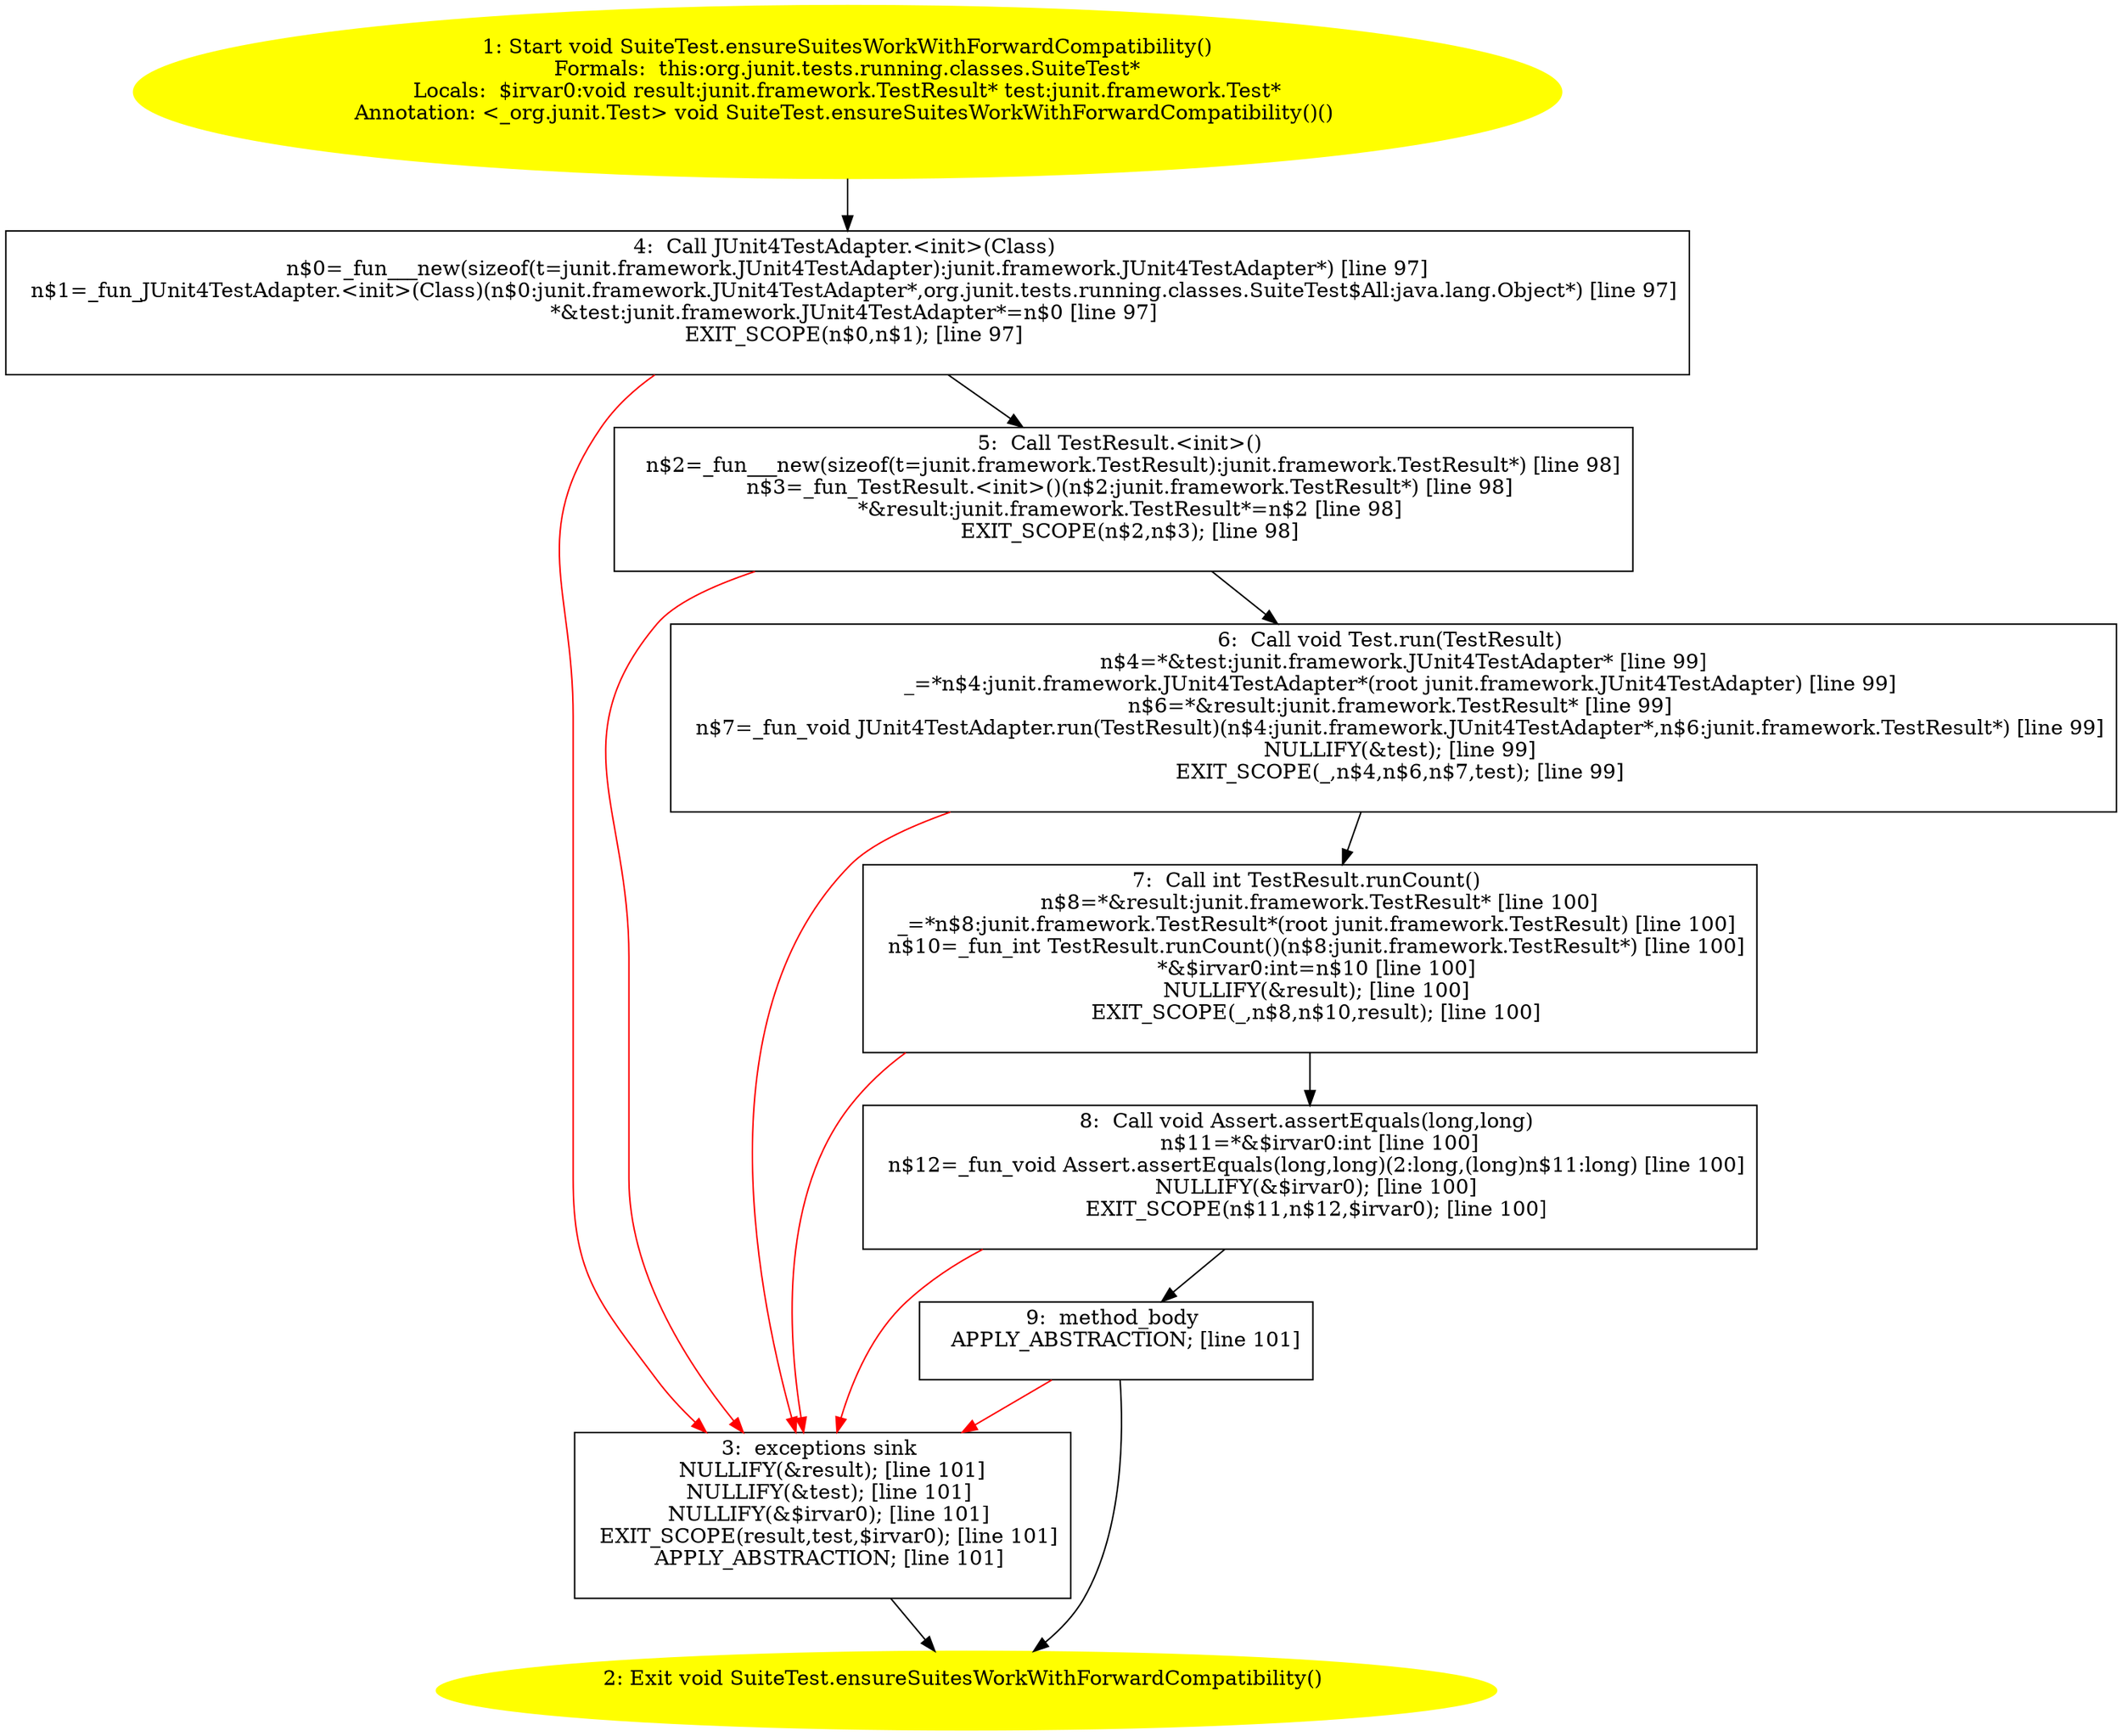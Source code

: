 /* @generated */
digraph cfg {
"org.junit.tests.running.classes.SuiteTest.ensureSuitesWorkWithForwardCompatibility():void.7a22ecfc7ab0078b1a0ef9c416094ecf_1" [label="1: Start void SuiteTest.ensureSuitesWorkWithForwardCompatibility()\nFormals:  this:org.junit.tests.running.classes.SuiteTest*\nLocals:  $irvar0:void result:junit.framework.TestResult* test:junit.framework.Test*\nAnnotation: <_org.junit.Test> void SuiteTest.ensureSuitesWorkWithForwardCompatibility()() \n  " color=yellow style=filled]
	

	 "org.junit.tests.running.classes.SuiteTest.ensureSuitesWorkWithForwardCompatibility():void.7a22ecfc7ab0078b1a0ef9c416094ecf_1" -> "org.junit.tests.running.classes.SuiteTest.ensureSuitesWorkWithForwardCompatibility():void.7a22ecfc7ab0078b1a0ef9c416094ecf_4" ;
"org.junit.tests.running.classes.SuiteTest.ensureSuitesWorkWithForwardCompatibility():void.7a22ecfc7ab0078b1a0ef9c416094ecf_2" [label="2: Exit void SuiteTest.ensureSuitesWorkWithForwardCompatibility() \n  " color=yellow style=filled]
	

"org.junit.tests.running.classes.SuiteTest.ensureSuitesWorkWithForwardCompatibility():void.7a22ecfc7ab0078b1a0ef9c416094ecf_3" [label="3:  exceptions sink \n   NULLIFY(&result); [line 101]\n  NULLIFY(&test); [line 101]\n  NULLIFY(&$irvar0); [line 101]\n  EXIT_SCOPE(result,test,$irvar0); [line 101]\n  APPLY_ABSTRACTION; [line 101]\n " shape="box"]
	

	 "org.junit.tests.running.classes.SuiteTest.ensureSuitesWorkWithForwardCompatibility():void.7a22ecfc7ab0078b1a0ef9c416094ecf_3" -> "org.junit.tests.running.classes.SuiteTest.ensureSuitesWorkWithForwardCompatibility():void.7a22ecfc7ab0078b1a0ef9c416094ecf_2" ;
"org.junit.tests.running.classes.SuiteTest.ensureSuitesWorkWithForwardCompatibility():void.7a22ecfc7ab0078b1a0ef9c416094ecf_4" [label="4:  Call JUnit4TestAdapter.<init>(Class) \n   n$0=_fun___new(sizeof(t=junit.framework.JUnit4TestAdapter):junit.framework.JUnit4TestAdapter*) [line 97]\n  n$1=_fun_JUnit4TestAdapter.<init>(Class)(n$0:junit.framework.JUnit4TestAdapter*,org.junit.tests.running.classes.SuiteTest$All:java.lang.Object*) [line 97]\n  *&test:junit.framework.JUnit4TestAdapter*=n$0 [line 97]\n  EXIT_SCOPE(n$0,n$1); [line 97]\n " shape="box"]
	

	 "org.junit.tests.running.classes.SuiteTest.ensureSuitesWorkWithForwardCompatibility():void.7a22ecfc7ab0078b1a0ef9c416094ecf_4" -> "org.junit.tests.running.classes.SuiteTest.ensureSuitesWorkWithForwardCompatibility():void.7a22ecfc7ab0078b1a0ef9c416094ecf_5" ;
	 "org.junit.tests.running.classes.SuiteTest.ensureSuitesWorkWithForwardCompatibility():void.7a22ecfc7ab0078b1a0ef9c416094ecf_4" -> "org.junit.tests.running.classes.SuiteTest.ensureSuitesWorkWithForwardCompatibility():void.7a22ecfc7ab0078b1a0ef9c416094ecf_3" [color="red" ];
"org.junit.tests.running.classes.SuiteTest.ensureSuitesWorkWithForwardCompatibility():void.7a22ecfc7ab0078b1a0ef9c416094ecf_5" [label="5:  Call TestResult.<init>() \n   n$2=_fun___new(sizeof(t=junit.framework.TestResult):junit.framework.TestResult*) [line 98]\n  n$3=_fun_TestResult.<init>()(n$2:junit.framework.TestResult*) [line 98]\n  *&result:junit.framework.TestResult*=n$2 [line 98]\n  EXIT_SCOPE(n$2,n$3); [line 98]\n " shape="box"]
	

	 "org.junit.tests.running.classes.SuiteTest.ensureSuitesWorkWithForwardCompatibility():void.7a22ecfc7ab0078b1a0ef9c416094ecf_5" -> "org.junit.tests.running.classes.SuiteTest.ensureSuitesWorkWithForwardCompatibility():void.7a22ecfc7ab0078b1a0ef9c416094ecf_6" ;
	 "org.junit.tests.running.classes.SuiteTest.ensureSuitesWorkWithForwardCompatibility():void.7a22ecfc7ab0078b1a0ef9c416094ecf_5" -> "org.junit.tests.running.classes.SuiteTest.ensureSuitesWorkWithForwardCompatibility():void.7a22ecfc7ab0078b1a0ef9c416094ecf_3" [color="red" ];
"org.junit.tests.running.classes.SuiteTest.ensureSuitesWorkWithForwardCompatibility():void.7a22ecfc7ab0078b1a0ef9c416094ecf_6" [label="6:  Call void Test.run(TestResult) \n   n$4=*&test:junit.framework.JUnit4TestAdapter* [line 99]\n  _=*n$4:junit.framework.JUnit4TestAdapter*(root junit.framework.JUnit4TestAdapter) [line 99]\n  n$6=*&result:junit.framework.TestResult* [line 99]\n  n$7=_fun_void JUnit4TestAdapter.run(TestResult)(n$4:junit.framework.JUnit4TestAdapter*,n$6:junit.framework.TestResult*) [line 99]\n  NULLIFY(&test); [line 99]\n  EXIT_SCOPE(_,n$4,n$6,n$7,test); [line 99]\n " shape="box"]
	

	 "org.junit.tests.running.classes.SuiteTest.ensureSuitesWorkWithForwardCompatibility():void.7a22ecfc7ab0078b1a0ef9c416094ecf_6" -> "org.junit.tests.running.classes.SuiteTest.ensureSuitesWorkWithForwardCompatibility():void.7a22ecfc7ab0078b1a0ef9c416094ecf_7" ;
	 "org.junit.tests.running.classes.SuiteTest.ensureSuitesWorkWithForwardCompatibility():void.7a22ecfc7ab0078b1a0ef9c416094ecf_6" -> "org.junit.tests.running.classes.SuiteTest.ensureSuitesWorkWithForwardCompatibility():void.7a22ecfc7ab0078b1a0ef9c416094ecf_3" [color="red" ];
"org.junit.tests.running.classes.SuiteTest.ensureSuitesWorkWithForwardCompatibility():void.7a22ecfc7ab0078b1a0ef9c416094ecf_7" [label="7:  Call int TestResult.runCount() \n   n$8=*&result:junit.framework.TestResult* [line 100]\n  _=*n$8:junit.framework.TestResult*(root junit.framework.TestResult) [line 100]\n  n$10=_fun_int TestResult.runCount()(n$8:junit.framework.TestResult*) [line 100]\n  *&$irvar0:int=n$10 [line 100]\n  NULLIFY(&result); [line 100]\n  EXIT_SCOPE(_,n$8,n$10,result); [line 100]\n " shape="box"]
	

	 "org.junit.tests.running.classes.SuiteTest.ensureSuitesWorkWithForwardCompatibility():void.7a22ecfc7ab0078b1a0ef9c416094ecf_7" -> "org.junit.tests.running.classes.SuiteTest.ensureSuitesWorkWithForwardCompatibility():void.7a22ecfc7ab0078b1a0ef9c416094ecf_8" ;
	 "org.junit.tests.running.classes.SuiteTest.ensureSuitesWorkWithForwardCompatibility():void.7a22ecfc7ab0078b1a0ef9c416094ecf_7" -> "org.junit.tests.running.classes.SuiteTest.ensureSuitesWorkWithForwardCompatibility():void.7a22ecfc7ab0078b1a0ef9c416094ecf_3" [color="red" ];
"org.junit.tests.running.classes.SuiteTest.ensureSuitesWorkWithForwardCompatibility():void.7a22ecfc7ab0078b1a0ef9c416094ecf_8" [label="8:  Call void Assert.assertEquals(long,long) \n   n$11=*&$irvar0:int [line 100]\n  n$12=_fun_void Assert.assertEquals(long,long)(2:long,(long)n$11:long) [line 100]\n  NULLIFY(&$irvar0); [line 100]\n  EXIT_SCOPE(n$11,n$12,$irvar0); [line 100]\n " shape="box"]
	

	 "org.junit.tests.running.classes.SuiteTest.ensureSuitesWorkWithForwardCompatibility():void.7a22ecfc7ab0078b1a0ef9c416094ecf_8" -> "org.junit.tests.running.classes.SuiteTest.ensureSuitesWorkWithForwardCompatibility():void.7a22ecfc7ab0078b1a0ef9c416094ecf_9" ;
	 "org.junit.tests.running.classes.SuiteTest.ensureSuitesWorkWithForwardCompatibility():void.7a22ecfc7ab0078b1a0ef9c416094ecf_8" -> "org.junit.tests.running.classes.SuiteTest.ensureSuitesWorkWithForwardCompatibility():void.7a22ecfc7ab0078b1a0ef9c416094ecf_3" [color="red" ];
"org.junit.tests.running.classes.SuiteTest.ensureSuitesWorkWithForwardCompatibility():void.7a22ecfc7ab0078b1a0ef9c416094ecf_9" [label="9:  method_body \n   APPLY_ABSTRACTION; [line 101]\n " shape="box"]
	

	 "org.junit.tests.running.classes.SuiteTest.ensureSuitesWorkWithForwardCompatibility():void.7a22ecfc7ab0078b1a0ef9c416094ecf_9" -> "org.junit.tests.running.classes.SuiteTest.ensureSuitesWorkWithForwardCompatibility():void.7a22ecfc7ab0078b1a0ef9c416094ecf_2" ;
	 "org.junit.tests.running.classes.SuiteTest.ensureSuitesWorkWithForwardCompatibility():void.7a22ecfc7ab0078b1a0ef9c416094ecf_9" -> "org.junit.tests.running.classes.SuiteTest.ensureSuitesWorkWithForwardCompatibility():void.7a22ecfc7ab0078b1a0ef9c416094ecf_3" [color="red" ];
}
